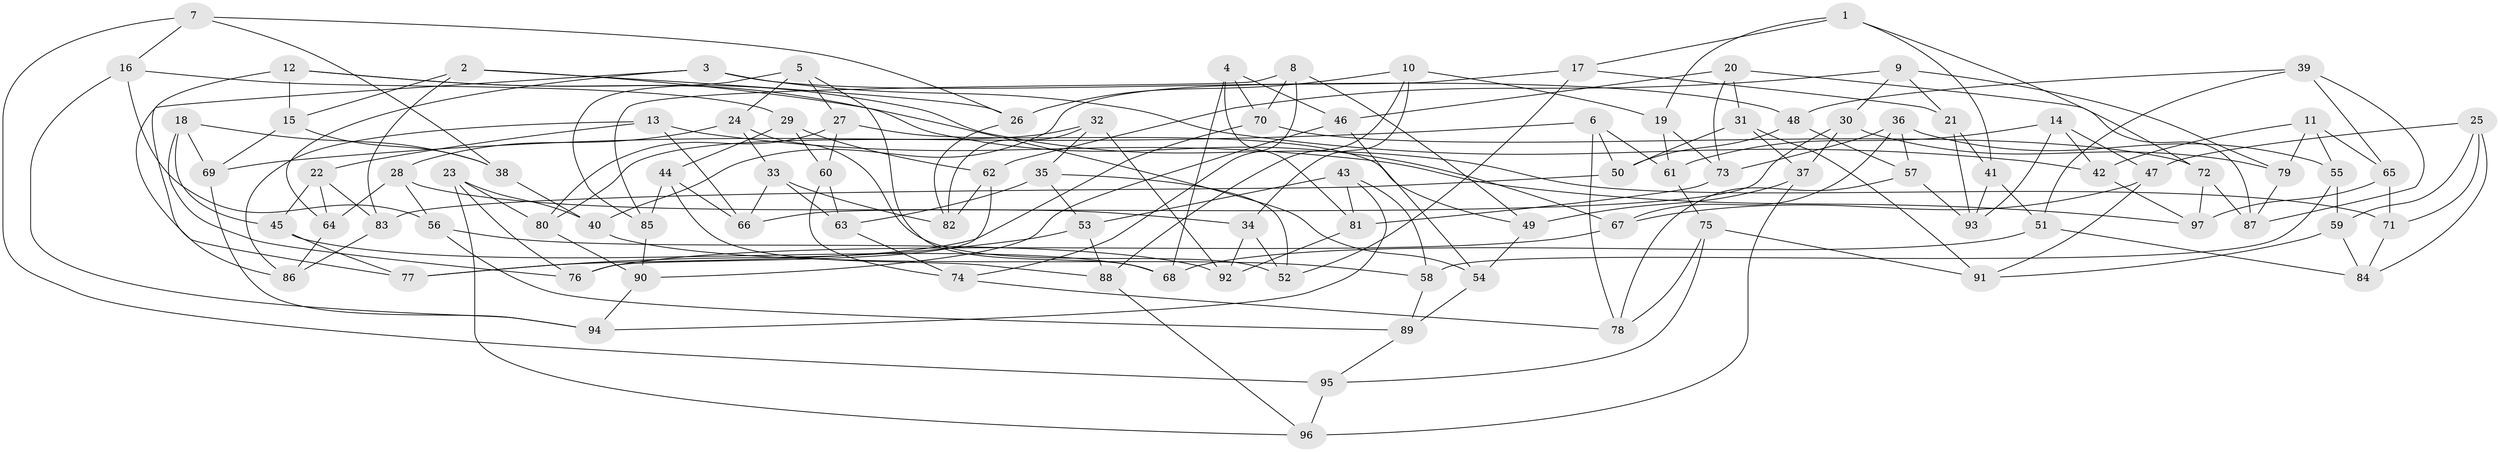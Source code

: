 // coarse degree distribution, {4: 0.8235294117647058, 8: 0.014705882352941176, 12: 0.029411764705882353, 10: 0.029411764705882353, 2: 0.014705882352941176, 3: 0.04411764705882353, 7: 0.04411764705882353}
// Generated by graph-tools (version 1.1) at 2025/53/03/04/25 22:53:55]
// undirected, 97 vertices, 194 edges
graph export_dot {
  node [color=gray90,style=filled];
  1;
  2;
  3;
  4;
  5;
  6;
  7;
  8;
  9;
  10;
  11;
  12;
  13;
  14;
  15;
  16;
  17;
  18;
  19;
  20;
  21;
  22;
  23;
  24;
  25;
  26;
  27;
  28;
  29;
  30;
  31;
  32;
  33;
  34;
  35;
  36;
  37;
  38;
  39;
  40;
  41;
  42;
  43;
  44;
  45;
  46;
  47;
  48;
  49;
  50;
  51;
  52;
  53;
  54;
  55;
  56;
  57;
  58;
  59;
  60;
  61;
  62;
  63;
  64;
  65;
  66;
  67;
  68;
  69;
  70;
  71;
  72;
  73;
  74;
  75;
  76;
  77;
  78;
  79;
  80;
  81;
  82;
  83;
  84;
  85;
  86;
  87;
  88;
  89;
  90;
  91;
  92;
  93;
  94;
  95;
  96;
  97;
  1 -- 17;
  1 -- 72;
  1 -- 19;
  1 -- 41;
  2 -- 83;
  2 -- 15;
  2 -- 54;
  2 -- 26;
  3 -- 48;
  3 -- 86;
  3 -- 42;
  3 -- 64;
  4 -- 68;
  4 -- 81;
  4 -- 46;
  4 -- 70;
  5 -- 85;
  5 -- 27;
  5 -- 68;
  5 -- 24;
  6 -- 61;
  6 -- 50;
  6 -- 69;
  6 -- 78;
  7 -- 16;
  7 -- 38;
  7 -- 95;
  7 -- 26;
  8 -- 74;
  8 -- 49;
  8 -- 85;
  8 -- 70;
  9 -- 21;
  9 -- 30;
  9 -- 62;
  9 -- 79;
  10 -- 88;
  10 -- 26;
  10 -- 19;
  10 -- 34;
  11 -- 79;
  11 -- 55;
  11 -- 42;
  11 -- 65;
  12 -- 15;
  12 -- 67;
  12 -- 71;
  12 -- 77;
  13 -- 86;
  13 -- 22;
  13 -- 66;
  13 -- 97;
  14 -- 93;
  14 -- 61;
  14 -- 47;
  14 -- 42;
  15 -- 69;
  15 -- 38;
  16 -- 29;
  16 -- 56;
  16 -- 94;
  17 -- 40;
  17 -- 21;
  17 -- 52;
  18 -- 38;
  18 -- 45;
  18 -- 69;
  18 -- 76;
  19 -- 73;
  19 -- 61;
  20 -- 73;
  20 -- 46;
  20 -- 87;
  20 -- 31;
  21 -- 41;
  21 -- 93;
  22 -- 45;
  22 -- 64;
  22 -- 83;
  23 -- 40;
  23 -- 96;
  23 -- 76;
  23 -- 80;
  24 -- 28;
  24 -- 33;
  24 -- 52;
  25 -- 47;
  25 -- 59;
  25 -- 71;
  25 -- 84;
  26 -- 82;
  27 -- 60;
  27 -- 49;
  27 -- 80;
  28 -- 64;
  28 -- 34;
  28 -- 56;
  29 -- 60;
  29 -- 44;
  29 -- 62;
  30 -- 37;
  30 -- 66;
  30 -- 79;
  31 -- 37;
  31 -- 91;
  31 -- 50;
  32 -- 35;
  32 -- 82;
  32 -- 92;
  32 -- 80;
  33 -- 63;
  33 -- 66;
  33 -- 82;
  34 -- 92;
  34 -- 52;
  35 -- 53;
  35 -- 52;
  35 -- 63;
  36 -- 55;
  36 -- 73;
  36 -- 57;
  36 -- 67;
  37 -- 96;
  37 -- 49;
  38 -- 40;
  39 -- 87;
  39 -- 65;
  39 -- 48;
  39 -- 51;
  40 -- 58;
  41 -- 51;
  41 -- 93;
  42 -- 97;
  43 -- 58;
  43 -- 94;
  43 -- 53;
  43 -- 81;
  44 -- 88;
  44 -- 85;
  44 -- 66;
  45 -- 68;
  45 -- 77;
  46 -- 54;
  46 -- 90;
  47 -- 91;
  47 -- 67;
  48 -- 57;
  48 -- 50;
  49 -- 54;
  50 -- 83;
  51 -- 84;
  51 -- 68;
  53 -- 88;
  53 -- 77;
  54 -- 89;
  55 -- 59;
  55 -- 58;
  56 -- 89;
  56 -- 92;
  57 -- 93;
  57 -- 78;
  58 -- 89;
  59 -- 91;
  59 -- 84;
  60 -- 74;
  60 -- 63;
  61 -- 75;
  62 -- 82;
  62 -- 76;
  63 -- 74;
  64 -- 86;
  65 -- 97;
  65 -- 71;
  67 -- 76;
  69 -- 94;
  70 -- 77;
  70 -- 72;
  71 -- 84;
  72 -- 87;
  72 -- 97;
  73 -- 81;
  74 -- 78;
  75 -- 91;
  75 -- 95;
  75 -- 78;
  79 -- 87;
  80 -- 90;
  81 -- 92;
  83 -- 86;
  85 -- 90;
  88 -- 96;
  89 -- 95;
  90 -- 94;
  95 -- 96;
}
